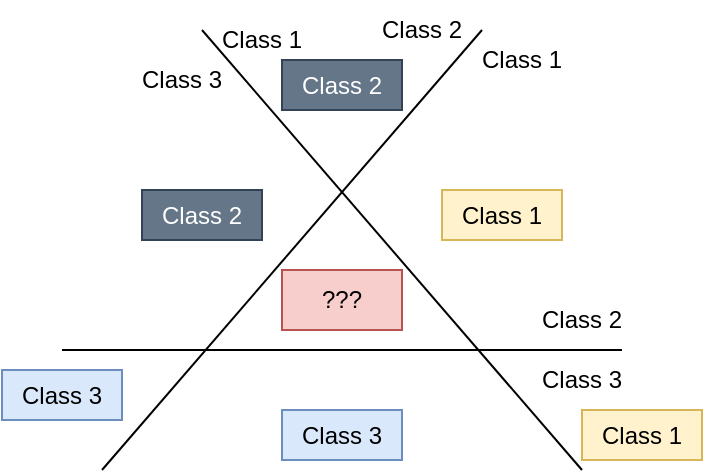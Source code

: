 <mxfile version="24.6.4" type="device">
  <diagram name="第 1 页" id="pBowmC0NVk2Y1iEA9DQJ">
    <mxGraphModel dx="893" dy="463" grid="1" gridSize="10" guides="1" tooltips="1" connect="1" arrows="1" fold="1" page="1" pageScale="1" pageWidth="827" pageHeight="1169" math="0" shadow="0">
      <root>
        <mxCell id="0" />
        <mxCell id="1" parent="0" />
        <mxCell id="fvYOiKziCxRIJCdNHWz4-13" value="" style="endArrow=none;html=1;rounded=0;" edge="1" parent="1">
          <mxGeometry width="50" height="50" relative="1" as="geometry">
            <mxPoint x="220" y="820" as="sourcePoint" />
            <mxPoint x="410" y="600" as="targetPoint" />
          </mxGeometry>
        </mxCell>
        <mxCell id="fvYOiKziCxRIJCdNHWz4-14" value="" style="endArrow=none;html=1;rounded=0;" edge="1" parent="1">
          <mxGeometry width="50" height="50" relative="1" as="geometry">
            <mxPoint x="460" y="820" as="sourcePoint" />
            <mxPoint x="270" y="600" as="targetPoint" />
          </mxGeometry>
        </mxCell>
        <mxCell id="fvYOiKziCxRIJCdNHWz4-15" value="" style="endArrow=none;html=1;rounded=0;" edge="1" parent="1">
          <mxGeometry width="50" height="50" relative="1" as="geometry">
            <mxPoint x="200" y="760" as="sourcePoint" />
            <mxPoint x="480" y="760" as="targetPoint" />
          </mxGeometry>
        </mxCell>
        <mxCell id="fvYOiKziCxRIJCdNHWz4-16" value="Class 1" style="text;html=1;align=center;verticalAlign=middle;whiteSpace=wrap;rounded=0;" vertex="1" parent="1">
          <mxGeometry x="400" y="600" width="60" height="30" as="geometry" />
        </mxCell>
        <mxCell id="fvYOiKziCxRIJCdNHWz4-17" value="Class 2" style="text;html=1;align=center;verticalAlign=middle;whiteSpace=wrap;rounded=0;" vertex="1" parent="1">
          <mxGeometry x="350" y="585" width="60" height="30" as="geometry" />
        </mxCell>
        <mxCell id="fvYOiKziCxRIJCdNHWz4-19" value="Class 1" style="text;html=1;align=center;verticalAlign=middle;whiteSpace=wrap;rounded=0;" vertex="1" parent="1">
          <mxGeometry x="270" y="590" width="60" height="30" as="geometry" />
        </mxCell>
        <mxCell id="fvYOiKziCxRIJCdNHWz4-20" value="Class 3" style="text;html=1;align=center;verticalAlign=middle;whiteSpace=wrap;rounded=0;" vertex="1" parent="1">
          <mxGeometry x="230" y="610" width="60" height="30" as="geometry" />
        </mxCell>
        <mxCell id="fvYOiKziCxRIJCdNHWz4-21" value="Class 2" style="text;html=1;align=center;verticalAlign=middle;whiteSpace=wrap;rounded=0;" vertex="1" parent="1">
          <mxGeometry x="430" y="730" width="60" height="30" as="geometry" />
        </mxCell>
        <mxCell id="fvYOiKziCxRIJCdNHWz4-22" value="Class 3" style="text;html=1;align=center;verticalAlign=middle;whiteSpace=wrap;rounded=0;" vertex="1" parent="1">
          <mxGeometry x="430" y="760" width="60" height="30" as="geometry" />
        </mxCell>
        <mxCell id="fvYOiKziCxRIJCdNHWz4-23" value="Class 2" style="text;html=1;align=center;verticalAlign=middle;whiteSpace=wrap;rounded=0;fillColor=#647687;strokeColor=#314354;fontColor=#ffffff;" vertex="1" parent="1">
          <mxGeometry x="310" y="615" width="60" height="25" as="geometry" />
        </mxCell>
        <mxCell id="fvYOiKziCxRIJCdNHWz4-25" value="Class 2" style="text;html=1;align=center;verticalAlign=middle;whiteSpace=wrap;rounded=0;fillColor=#647687;strokeColor=#314354;fontColor=#ffffff;" vertex="1" parent="1">
          <mxGeometry x="240" y="680" width="60" height="25" as="geometry" />
        </mxCell>
        <mxCell id="fvYOiKziCxRIJCdNHWz4-26" value="Class 1" style="text;html=1;align=center;verticalAlign=middle;whiteSpace=wrap;rounded=0;fillColor=#fff2cc;strokeColor=#d6b656;" vertex="1" parent="1">
          <mxGeometry x="390" y="680" width="60" height="25" as="geometry" />
        </mxCell>
        <mxCell id="fvYOiKziCxRIJCdNHWz4-28" value="Class 1" style="text;html=1;align=center;verticalAlign=middle;whiteSpace=wrap;rounded=0;fillColor=#fff2cc;strokeColor=#d6b656;" vertex="1" parent="1">
          <mxGeometry x="460" y="790" width="60" height="25" as="geometry" />
        </mxCell>
        <mxCell id="fvYOiKziCxRIJCdNHWz4-29" value="Class 3" style="text;html=1;align=center;verticalAlign=middle;whiteSpace=wrap;rounded=0;fillColor=#dae8fc;strokeColor=#6c8ebf;" vertex="1" parent="1">
          <mxGeometry x="310" y="790" width="60" height="25" as="geometry" />
        </mxCell>
        <mxCell id="fvYOiKziCxRIJCdNHWz4-30" value="Class 3" style="text;html=1;align=center;verticalAlign=middle;whiteSpace=wrap;rounded=0;fillColor=#dae8fc;strokeColor=#6c8ebf;" vertex="1" parent="1">
          <mxGeometry x="170" y="770" width="60" height="25" as="geometry" />
        </mxCell>
        <mxCell id="fvYOiKziCxRIJCdNHWz4-31" value="???" style="text;html=1;align=center;verticalAlign=middle;whiteSpace=wrap;rounded=0;fillColor=#f8cecc;strokeColor=#b85450;" vertex="1" parent="1">
          <mxGeometry x="310" y="720" width="60" height="30" as="geometry" />
        </mxCell>
      </root>
    </mxGraphModel>
  </diagram>
</mxfile>
